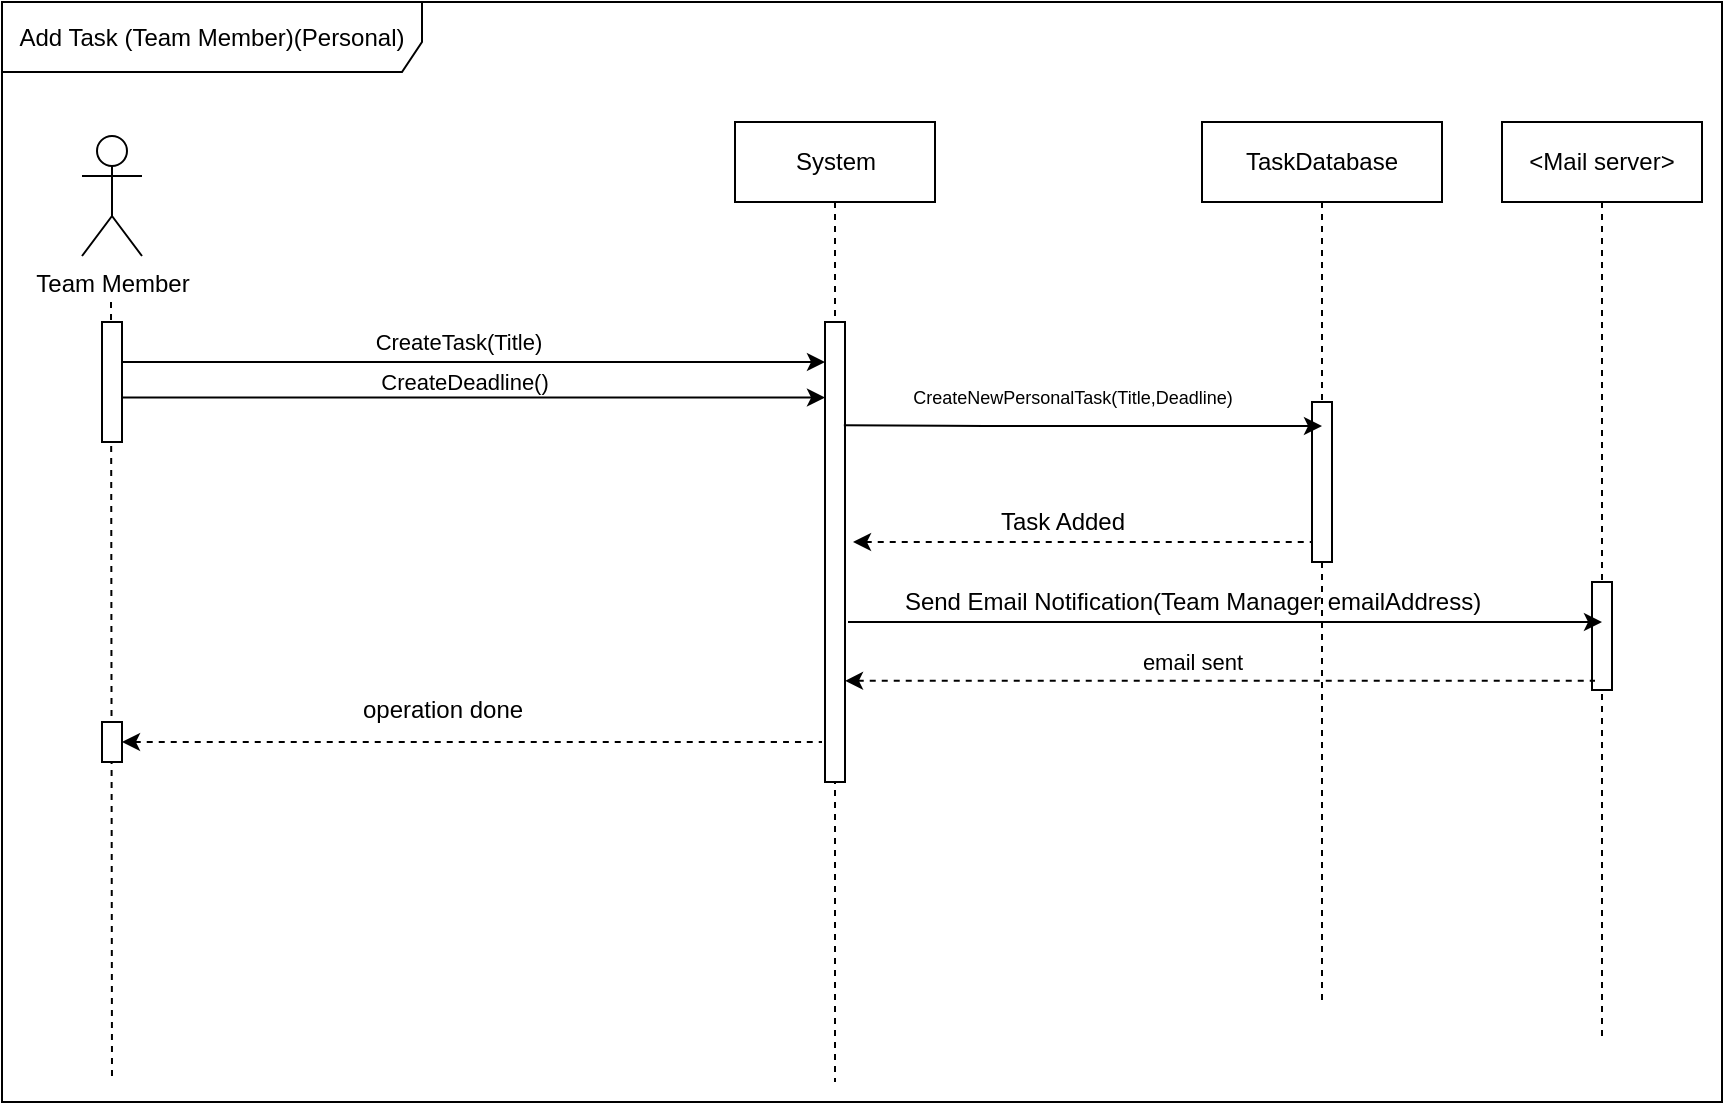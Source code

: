 <mxfile version="14.7.6" type="device"><diagram id="Dr8NelrnBWRIeFX8r7f-" name="Page-1"><mxGraphModel dx="45" dy="574" grid="1" gridSize="10" guides="1" tooltips="1" connect="1" arrows="1" fold="1" page="1" pageScale="1" pageWidth="850" pageHeight="1100" math="0" shadow="0"><root><mxCell id="0"/><mxCell id="1" parent="0"/><mxCell id="yXQ3aXN6PWLdSEk5frZv-1" value="Add Task (Team Member)(Personal)" style="shape=umlFrame;whiteSpace=wrap;html=1;width=210;height=35;" vertex="1" parent="1"><mxGeometry x="1070" y="10" width="860" height="550" as="geometry"/></mxCell><mxCell id="yXQ3aXN6PWLdSEk5frZv-2" value="Team Member" style="shape=umlActor;verticalLabelPosition=bottom;verticalAlign=top;html=1;" vertex="1" parent="1"><mxGeometry x="1110" y="77" width="30" height="60" as="geometry"/></mxCell><mxCell id="yXQ3aXN6PWLdSEk5frZv-4" value="TaskDatabase" style="shape=umlLifeline;perimeter=lifelinePerimeter;whiteSpace=wrap;html=1;container=1;collapsible=0;recursiveResize=0;outlineConnect=0;" vertex="1" parent="1"><mxGeometry x="1670" y="70" width="120" height="440" as="geometry"/></mxCell><mxCell id="yXQ3aXN6PWLdSEk5frZv-5" value="" style="endArrow=none;dashed=1;endFill=0;endSize=12;html=1;" edge="1" parent="1"><mxGeometry width="160" relative="1" as="geometry"><mxPoint x="1124.5" y="160" as="sourcePoint"/><mxPoint x="1125" y="550" as="targetPoint"/></mxGeometry></mxCell><mxCell id="yXQ3aXN6PWLdSEk5frZv-7" value="" style="rounded=0;whiteSpace=wrap;html=1;" vertex="1" parent="1"><mxGeometry x="1120" y="170" width="10" height="60" as="geometry"/></mxCell><mxCell id="yXQ3aXN6PWLdSEk5frZv-8" value="System" style="shape=umlLifeline;perimeter=lifelinePerimeter;whiteSpace=wrap;html=1;container=1;collapsible=0;recursiveResize=0;outlineConnect=0;" vertex="1" parent="1"><mxGeometry x="1436.5" y="70" width="100" height="480" as="geometry"/></mxCell><mxCell id="yXQ3aXN6PWLdSEk5frZv-10" value="" style="endArrow=classic;html=1;entryX=0;entryY=0.5;entryDx=0;entryDy=0;" edge="1" parent="1"><mxGeometry width="50" height="50" relative="1" as="geometry"><mxPoint x="1130" y="190" as="sourcePoint"/><mxPoint x="1481.5" y="190" as="targetPoint"/></mxGeometry></mxCell><mxCell id="yXQ3aXN6PWLdSEk5frZv-11" value="CreateTask(Title)" style="edgeLabel;html=1;align=center;verticalAlign=middle;resizable=0;points=[];" vertex="1" connectable="0" parent="yXQ3aXN6PWLdSEk5frZv-10"><mxGeometry x="0.079" y="3" relative="1" as="geometry"><mxPoint x="-22" y="-7" as="offset"/></mxGeometry></mxCell><mxCell id="yXQ3aXN6PWLdSEk5frZv-12" value="" style="rounded=0;whiteSpace=wrap;html=1;" vertex="1" parent="1"><mxGeometry x="1725" y="210" width="10" height="80" as="geometry"/></mxCell><mxCell id="yXQ3aXN6PWLdSEk5frZv-13" value="" style="endArrow=classic;html=1;entryX=0;entryY=0.75;entryDx=0;entryDy=0;" edge="1" parent="1"><mxGeometry width="50" height="50" relative="1" as="geometry"><mxPoint x="1130" y="207.8" as="sourcePoint"/><mxPoint x="1481.5" y="207.8" as="targetPoint"/></mxGeometry></mxCell><mxCell id="yXQ3aXN6PWLdSEk5frZv-43" value="CreateDeadline()" style="edgeLabel;html=1;align=center;verticalAlign=middle;resizable=0;points=[];" vertex="1" connectable="0" parent="yXQ3aXN6PWLdSEk5frZv-13"><mxGeometry x="-0.031" y="-2" relative="1" as="geometry"><mxPoint y="-10" as="offset"/></mxGeometry></mxCell><mxCell id="yXQ3aXN6PWLdSEk5frZv-15" value="&amp;lt;Mail server&amp;gt;" style="shape=umlLifeline;perimeter=lifelinePerimeter;whiteSpace=wrap;html=1;container=1;collapsible=0;recursiveResize=0;outlineConnect=0;" vertex="1" parent="1"><mxGeometry x="1820" y="70" width="100" height="460" as="geometry"/></mxCell><mxCell id="yXQ3aXN6PWLdSEk5frZv-17" value="" style="rounded=0;whiteSpace=wrap;html=1;" vertex="1" parent="1"><mxGeometry x="1481.5" y="170" width="10" height="230" as="geometry"/></mxCell><mxCell id="yXQ3aXN6PWLdSEk5frZv-18" value="" style="endArrow=classic;html=1;exitX=1.343;exitY=0.893;exitDx=0;exitDy=0;exitPerimeter=0;" edge="1" parent="1"><mxGeometry width="50" height="50" relative="1" as="geometry"><mxPoint x="1490.93" y="221.58" as="sourcePoint"/><mxPoint x="1730" y="222" as="targetPoint"/><Array as="points"><mxPoint x="1551.5" y="222"/></Array></mxGeometry></mxCell><mxCell id="yXQ3aXN6PWLdSEk5frZv-19" value="CreateNewPersonalTask(Title,Deadline)" style="text;html=1;align=center;verticalAlign=middle;resizable=0;points=[];autosize=1;strokeColor=none;fontSize=9;" vertex="1" parent="1"><mxGeometry x="1515" y="198" width="180" height="20" as="geometry"/></mxCell><mxCell id="yXQ3aXN6PWLdSEk5frZv-21" value="Task Added" style="text;html=1;align=center;verticalAlign=middle;resizable=0;points=[];autosize=1;strokeColor=none;" vertex="1" parent="1"><mxGeometry x="1560" y="260" width="80" height="20" as="geometry"/></mxCell><mxCell id="yXQ3aXN6PWLdSEk5frZv-27" value="" style="rounded=0;whiteSpace=wrap;html=1;" vertex="1" parent="1"><mxGeometry x="1865" y="300" width="10" height="54" as="geometry"/></mxCell><mxCell id="yXQ3aXN6PWLdSEk5frZv-28" value="" style="endArrow=none;dashed=1;html=1;startArrow=classic;startFill=1;" edge="1" parent="1"><mxGeometry width="50" height="50" relative="1" as="geometry"><mxPoint x="1495.5" y="280" as="sourcePoint"/><mxPoint x="1725" y="280" as="targetPoint"/><Array as="points"><mxPoint x="1695.5" y="280"/></Array></mxGeometry></mxCell><mxCell id="yXQ3aXN6PWLdSEk5frZv-30" value="" style="endArrow=classic;html=1;fontSize=9;" edge="1" parent="1"><mxGeometry width="50" height="50" relative="1" as="geometry"><mxPoint x="1493" y="320" as="sourcePoint"/><mxPoint x="1870" y="320" as="targetPoint"/></mxGeometry></mxCell><mxCell id="yXQ3aXN6PWLdSEk5frZv-31" value="Send Email Notification(Team Manager emailAddress)" style="text;html=1;align=center;verticalAlign=middle;resizable=0;points=[];autosize=1;strokeColor=none;fontSize=12;" vertex="1" parent="1"><mxGeometry x="1515" y="300" width="300" height="20" as="geometry"/></mxCell><mxCell id="yXQ3aXN6PWLdSEk5frZv-32" value="" style="endArrow=none;dashed=1;html=1;startArrow=classic;startFill=1;" edge="1" parent="1"><mxGeometry width="50" height="50" relative="1" as="geometry"><mxPoint x="1491.5" y="349.41" as="sourcePoint"/><mxPoint x="1866.5" y="349.41" as="targetPoint"/><Array as="points"><mxPoint x="1837" y="349.41"/></Array></mxGeometry></mxCell><mxCell id="yXQ3aXN6PWLdSEk5frZv-33" value="email sent" style="text;html=1;align=center;verticalAlign=middle;resizable=0;points=[];autosize=1;strokeColor=none;fontSize=11;" vertex="1" parent="1"><mxGeometry x="1630" y="330" width="70" height="20" as="geometry"/></mxCell><mxCell id="yXQ3aXN6PWLdSEk5frZv-36" value="" style="endArrow=none;dashed=1;html=1;startArrow=classic;startFill=1;" edge="1" parent="1"><mxGeometry width="50" height="50" relative="1" as="geometry"><mxPoint x="1130" y="380" as="sourcePoint"/><mxPoint x="1480" y="380" as="targetPoint"/><Array as="points"><mxPoint x="1465.5" y="380"/></Array></mxGeometry></mxCell><mxCell id="yXQ3aXN6PWLdSEk5frZv-37" value="operation done" style="text;html=1;align=center;verticalAlign=middle;resizable=0;points=[];autosize=1;strokeColor=none;" vertex="1" parent="1"><mxGeometry x="1240" y="354" width="100" height="20" as="geometry"/></mxCell><mxCell id="yXQ3aXN6PWLdSEk5frZv-46" value="" style="rounded=0;whiteSpace=wrap;html=1;" vertex="1" parent="1"><mxGeometry x="1120" y="370" width="10" height="20" as="geometry"/></mxCell></root></mxGraphModel></diagram></mxfile>